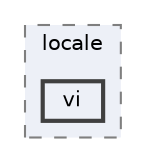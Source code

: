 digraph "C:/Users/LukeMabie/documents/Development/Password_Saver_Using_Django-master/venv/Lib/site-packages/django/conf/locale/vi"
{
 // LATEX_PDF_SIZE
  bgcolor="transparent";
  edge [fontname=Helvetica,fontsize=10,labelfontname=Helvetica,labelfontsize=10];
  node [fontname=Helvetica,fontsize=10,shape=box,height=0.2,width=0.4];
  compound=true
  subgraph clusterdir_6ae4708f427b9ff73e5313b131df1071 {
    graph [ bgcolor="#edf0f7", pencolor="grey50", label="locale", fontname=Helvetica,fontsize=10 style="filled,dashed", URL="dir_6ae4708f427b9ff73e5313b131df1071.html",tooltip=""]
  dir_fce1c10549908311ca43919886ecc78c [label="vi", fillcolor="#edf0f7", color="grey25", style="filled,bold", URL="dir_fce1c10549908311ca43919886ecc78c.html",tooltip=""];
  }
}
